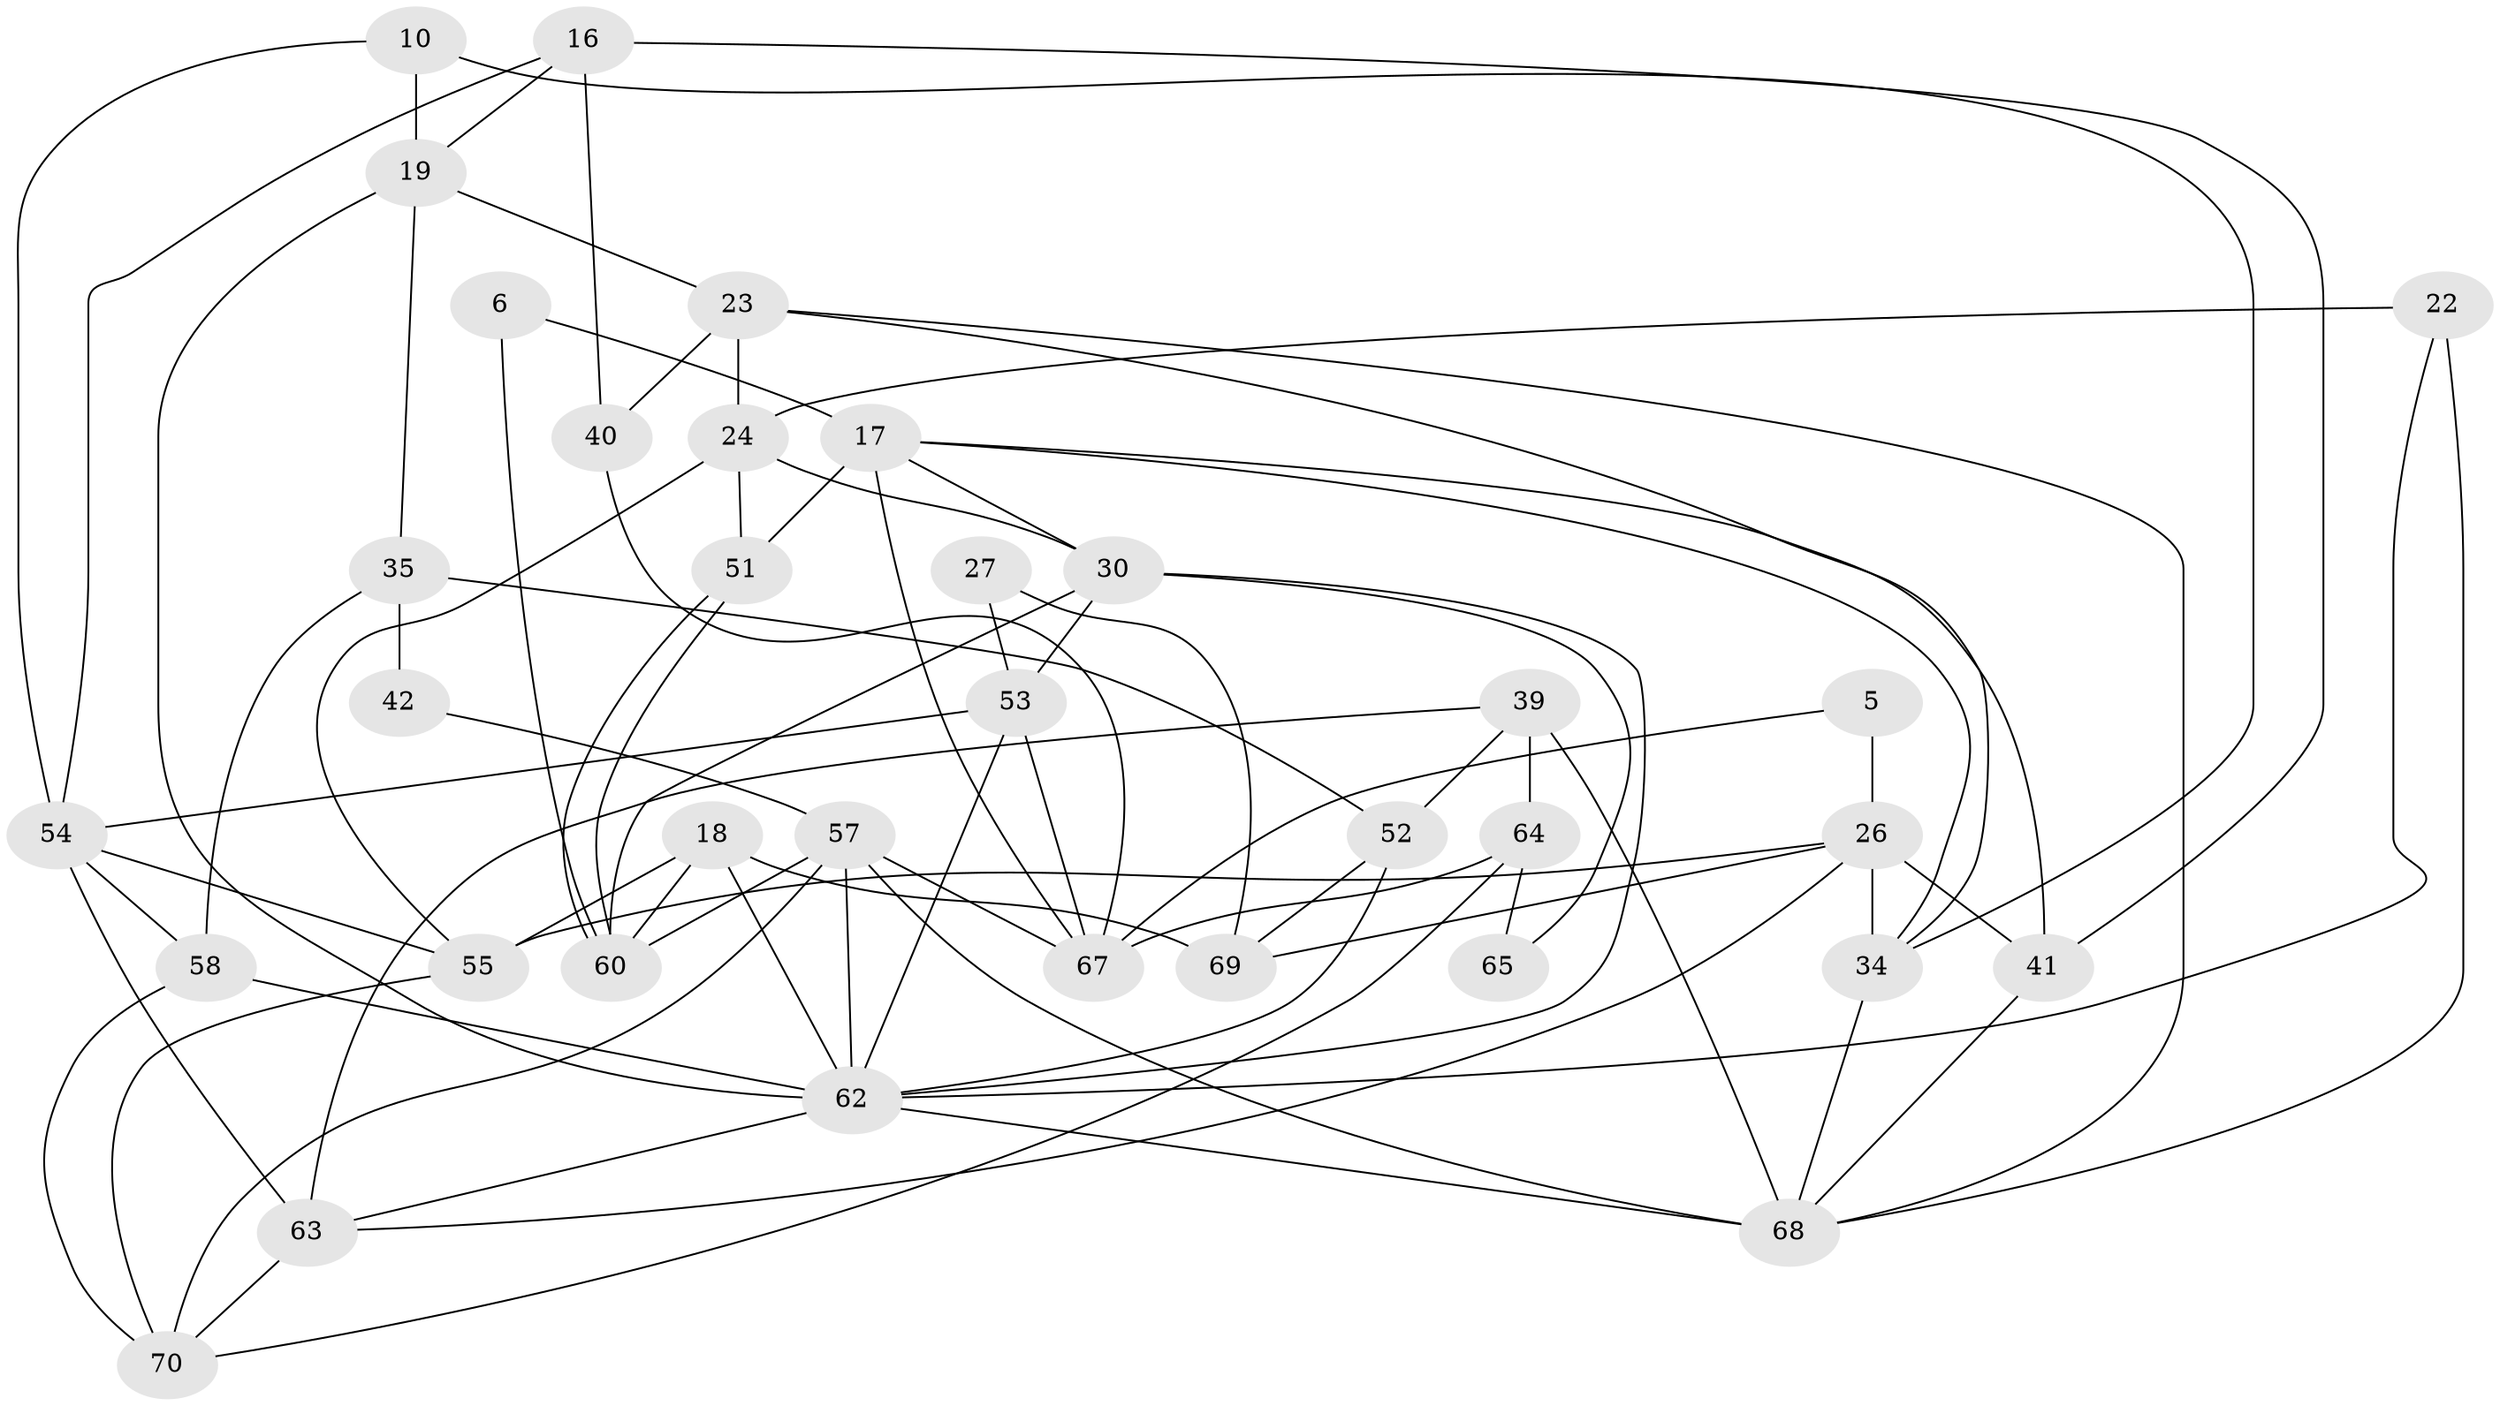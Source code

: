 // original degree distribution, {3: 0.2, 4: 0.38571428571428573, 2: 0.14285714285714285, 5: 0.15714285714285714, 6: 0.02857142857142857, 7: 0.07142857142857142, 8: 0.014285714285714285}
// Generated by graph-tools (version 1.1) at 2025/51/03/09/25 04:51:58]
// undirected, 35 vertices, 79 edges
graph export_dot {
graph [start="1"]
  node [color=gray90,style=filled];
  5;
  6;
  10;
  16 [super="+4+7"];
  17 [super="+12+11"];
  18;
  19 [super="+15"];
  22;
  23;
  24;
  26 [super="+25"];
  27;
  30 [super="+9"];
  34 [super="+3+2"];
  35;
  39 [super="+14"];
  40;
  41 [super="+20"];
  42;
  51;
  52;
  53 [super="+33"];
  54 [super="+47"];
  55 [super="+48+13"];
  57 [super="+21+46"];
  58;
  60 [super="+32"];
  62 [super="+8+38+43+61+49"];
  63 [super="+1+59"];
  64 [super="+50"];
  65;
  67 [super="+28"];
  68 [super="+37+66"];
  69 [super="+36"];
  70 [super="+56"];
  5 -- 26;
  5 -- 67;
  6 -- 17;
  6 -- 60;
  10 -- 34;
  10 -- 19;
  10 -- 54;
  16 -- 40 [weight=2];
  16 -- 19 [weight=2];
  16 -- 54;
  16 -- 41;
  17 -- 67 [weight=2];
  17 -- 51;
  17 -- 34;
  17 -- 41;
  17 -- 30;
  18 -- 55 [weight=2];
  18 -- 60;
  18 -- 69;
  18 -- 62;
  19 -- 35;
  19 -- 23;
  19 -- 62 [weight=2];
  22 -- 24;
  22 -- 68 [weight=2];
  22 -- 62;
  23 -- 40;
  23 -- 24;
  23 -- 68;
  23 -- 34;
  24 -- 51;
  24 -- 30;
  24 -- 55 [weight=2];
  26 -- 41;
  26 -- 55;
  26 -- 69 [weight=2];
  26 -- 34;
  26 -- 63;
  27 -- 69;
  27 -- 53;
  30 -- 65;
  30 -- 60;
  30 -- 53;
  30 -- 62;
  34 -- 68 [weight=3];
  35 -- 52;
  35 -- 42;
  35 -- 58;
  39 -- 63 [weight=2];
  39 -- 64 [weight=2];
  39 -- 52;
  39 -- 68 [weight=4];
  40 -- 67;
  41 -- 68;
  42 -- 57;
  51 -- 60;
  51 -- 60;
  52 -- 69;
  52 -- 62;
  53 -- 67 [weight=2];
  53 -- 54 [weight=2];
  53 -- 62;
  54 -- 58;
  54 -- 55 [weight=3];
  54 -- 63 [weight=2];
  55 -- 70;
  57 -- 60 [weight=2];
  57 -- 68;
  57 -- 62 [weight=3];
  57 -- 67;
  57 -- 70;
  58 -- 70;
  58 -- 62;
  62 -- 68 [weight=2];
  62 -- 63 [weight=2];
  63 -- 70;
  64 -- 65;
  64 -- 67;
  64 -- 70;
}
